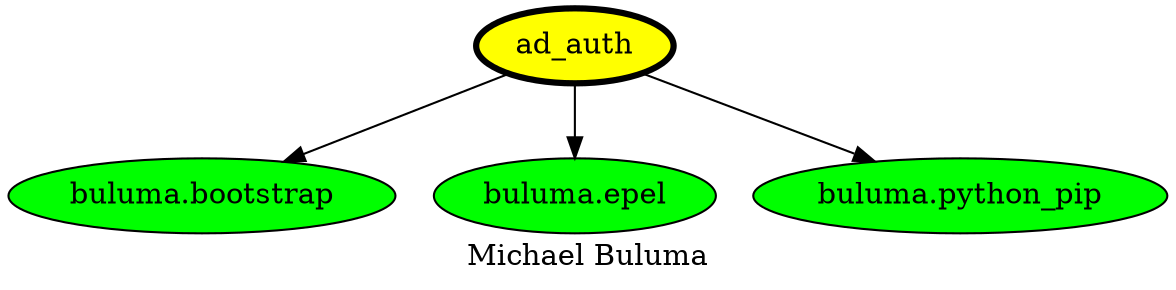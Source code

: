 digraph PhiloDilemma {
  label = "Michael Buluma" ;
  overlap=false
  {
    "ad_auth" [fillcolor=yellow style=filled penwidth=3]
    "buluma.bootstrap" [fillcolor=green style=filled]
    "buluma.epel" [fillcolor=green style=filled]
    "buluma.python_pip" [fillcolor=green style=filled]
  }
  "ad_auth" -> "buluma.bootstrap"
  "ad_auth" -> "buluma.epel"
  "ad_auth" -> "buluma.python_pip"
}
